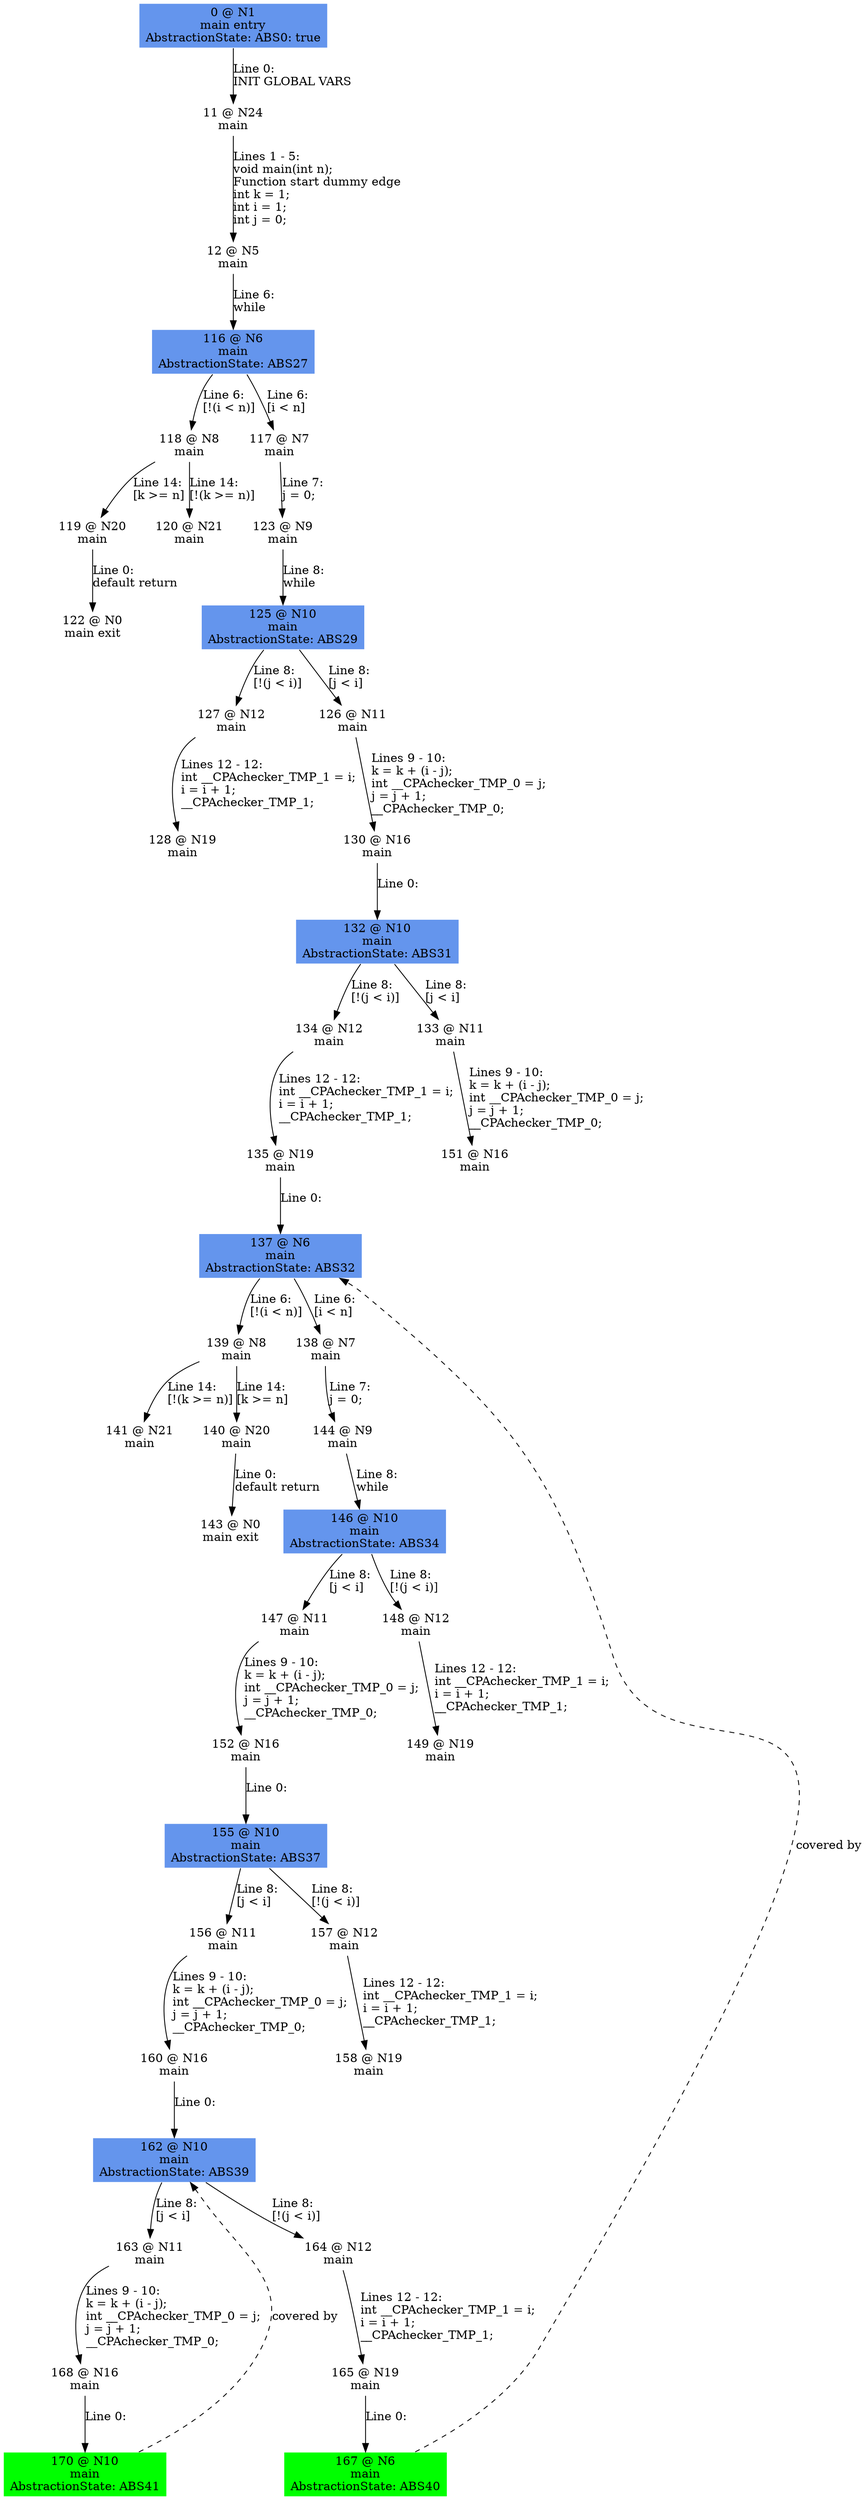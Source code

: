 digraph ARG {
node [style="filled" shape="box" color="white"]
0 [fillcolor="cornflowerblue" label="0 @ N1\nmain entry\nAbstractionState: ABS0: true\n" id="0"]
11 [label="11 @ N24\nmain\n" id="11"]
12 [label="12 @ N5\nmain\n" id="12"]
116 [fillcolor="cornflowerblue" label="116 @ N6\nmain\nAbstractionState: ABS27\n" id="116"]
118 [label="118 @ N8\nmain\n" id="118"]
120 [label="120 @ N21\nmain\n" id="120"]
119 [label="119 @ N20\nmain\n" id="119"]
122 [label="122 @ N0\nmain exit\n" id="122"]
117 [label="117 @ N7\nmain\n" id="117"]
123 [label="123 @ N9\nmain\n" id="123"]
125 [fillcolor="cornflowerblue" label="125 @ N10\nmain\nAbstractionState: ABS29\n" id="125"]
127 [label="127 @ N12\nmain\n" id="127"]
128 [label="128 @ N19\nmain\n" id="128"]
126 [label="126 @ N11\nmain\n" id="126"]
130 [label="130 @ N16\nmain\n" id="130"]
132 [fillcolor="cornflowerblue" label="132 @ N10\nmain\nAbstractionState: ABS31\n" id="132"]
134 [label="134 @ N12\nmain\n" id="134"]
135 [label="135 @ N19\nmain\n" id="135"]
137 [fillcolor="cornflowerblue" label="137 @ N6\nmain\nAbstractionState: ABS32\n" id="137"]
139 [label="139 @ N8\nmain\n" id="139"]
141 [label="141 @ N21\nmain\n" id="141"]
140 [label="140 @ N20\nmain\n" id="140"]
143 [label="143 @ N0\nmain exit\n" id="143"]
138 [label="138 @ N7\nmain\n" id="138"]
144 [label="144 @ N9\nmain\n" id="144"]
146 [fillcolor="cornflowerblue" label="146 @ N10\nmain\nAbstractionState: ABS34\n" id="146"]
148 [label="148 @ N12\nmain\n" id="148"]
149 [label="149 @ N19\nmain\n" id="149"]
147 [label="147 @ N11\nmain\n" id="147"]
152 [label="152 @ N16\nmain\n" id="152"]
155 [fillcolor="cornflowerblue" label="155 @ N10\nmain\nAbstractionState: ABS37\n" id="155"]
157 [label="157 @ N12\nmain\n" id="157"]
158 [label="158 @ N19\nmain\n" id="158"]
156 [label="156 @ N11\nmain\n" id="156"]
160 [label="160 @ N16\nmain\n" id="160"]
162 [fillcolor="cornflowerblue" label="162 @ N10\nmain\nAbstractionState: ABS39\n" id="162"]
164 [label="164 @ N12\nmain\n" id="164"]
165 [label="165 @ N19\nmain\n" id="165"]
167 [fillcolor="green" label="167 @ N6\nmain\nAbstractionState: ABS40\n" id="167"]
163 [label="163 @ N11\nmain\n" id="163"]
168 [label="168 @ N16\nmain\n" id="168"]
170 [fillcolor="green" label="170 @ N10\nmain\nAbstractionState: ABS41\n" id="170"]
133 [label="133 @ N11\nmain\n" id="133"]
151 [label="151 @ N16\nmain\n" id="151"]
0 -> 11 [label="Line 0: \lINIT GLOBAL VARS\l" id="0 -> 11"]
11 -> 12 [label="Lines 1 - 5: \lvoid main(int n);\lFunction start dummy edge\lint k = 1;\lint i = 1;\lint j = 0;\l" id="11 -> 12"]
12 -> 116 [label="Line 6: \lwhile\l" id="12 -> 116"]
116 -> 117 [label="Line 6: \l[i < n]\l" id="116 -> 117"]
116 -> 118 [label="Line 6: \l[!(i < n)]\l" id="116 -> 118"]
118 -> 119 [label="Line 14: \l[k >= n]\l" id="118 -> 119"]
118 -> 120 [label="Line 14: \l[!(k >= n)]\l" id="118 -> 120"]
119 -> 122 [label="Line 0: \ldefault return\l" id="119 -> 122"]
117 -> 123 [label="Line 7: \lj = 0;\l" id="117 -> 123"]
123 -> 125 [label="Line 8: \lwhile\l" id="123 -> 125"]
125 -> 126 [label="Line 8: \l[j < i]\l" id="125 -> 126"]
125 -> 127 [label="Line 8: \l[!(j < i)]\l" id="125 -> 127"]
127 -> 128 [label="Lines 12 - 12: \lint __CPAchecker_TMP_1 = i;\li = i + 1;\l__CPAchecker_TMP_1;\l" id="127 -> 128"]
126 -> 130 [label="Lines 9 - 10: \lk = k + (i - j);\lint __CPAchecker_TMP_0 = j;\lj = j + 1;\l__CPAchecker_TMP_0;\l" id="126 -> 130"]
130 -> 132 [label="Line 0: \l\l" id="130 -> 132"]
132 -> 133 [label="Line 8: \l[j < i]\l" id="132 -> 133"]
132 -> 134 [label="Line 8: \l[!(j < i)]\l" id="132 -> 134"]
134 -> 135 [label="Lines 12 - 12: \lint __CPAchecker_TMP_1 = i;\li = i + 1;\l__CPAchecker_TMP_1;\l" id="134 -> 135"]
135 -> 137 [label="Line 0: \l\l" id="135 -> 137"]
167 -> 137 [style="dashed" weight="0" label="covered by"]
137 -> 138 [label="Line 6: \l[i < n]\l" id="137 -> 138"]
137 -> 139 [label="Line 6: \l[!(i < n)]\l" id="137 -> 139"]
139 -> 140 [label="Line 14: \l[k >= n]\l" id="139 -> 140"]
139 -> 141 [label="Line 14: \l[!(k >= n)]\l" id="139 -> 141"]
140 -> 143 [label="Line 0: \ldefault return\l" id="140 -> 143"]
138 -> 144 [label="Line 7: \lj = 0;\l" id="138 -> 144"]
144 -> 146 [label="Line 8: \lwhile\l" id="144 -> 146"]
146 -> 147 [label="Line 8: \l[j < i]\l" id="146 -> 147"]
146 -> 148 [label="Line 8: \l[!(j < i)]\l" id="146 -> 148"]
148 -> 149 [label="Lines 12 - 12: \lint __CPAchecker_TMP_1 = i;\li = i + 1;\l__CPAchecker_TMP_1;\l" id="148 -> 149"]
147 -> 152 [label="Lines 9 - 10: \lk = k + (i - j);\lint __CPAchecker_TMP_0 = j;\lj = j + 1;\l__CPAchecker_TMP_0;\l" id="147 -> 152"]
152 -> 155 [label="Line 0: \l\l" id="152 -> 155"]
155 -> 156 [label="Line 8: \l[j < i]\l" id="155 -> 156"]
155 -> 157 [label="Line 8: \l[!(j < i)]\l" id="155 -> 157"]
157 -> 158 [label="Lines 12 - 12: \lint __CPAchecker_TMP_1 = i;\li = i + 1;\l__CPAchecker_TMP_1;\l" id="157 -> 158"]
156 -> 160 [label="Lines 9 - 10: \lk = k + (i - j);\lint __CPAchecker_TMP_0 = j;\lj = j + 1;\l__CPAchecker_TMP_0;\l" id="156 -> 160"]
160 -> 162 [label="Line 0: \l\l" id="160 -> 162"]
170 -> 162 [style="dashed" weight="0" label="covered by"]
162 -> 163 [label="Line 8: \l[j < i]\l" id="162 -> 163"]
162 -> 164 [label="Line 8: \l[!(j < i)]\l" id="162 -> 164"]
164 -> 165 [label="Lines 12 - 12: \lint __CPAchecker_TMP_1 = i;\li = i + 1;\l__CPAchecker_TMP_1;\l" id="164 -> 165"]
165 -> 167 [label="Line 0: \l\l" id="165 -> 167"]
163 -> 168 [label="Lines 9 - 10: \lk = k + (i - j);\lint __CPAchecker_TMP_0 = j;\lj = j + 1;\l__CPAchecker_TMP_0;\l" id="163 -> 168"]
168 -> 170 [label="Line 0: \l\l" id="168 -> 170"]
133 -> 151 [label="Lines 9 - 10: \lk = k + (i - j);\lint __CPAchecker_TMP_0 = j;\lj = j + 1;\l__CPAchecker_TMP_0;\l" id="133 -> 151"]
}
